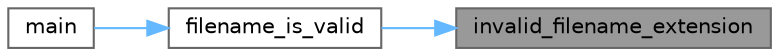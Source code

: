 digraph "invalid_filename_extension"
{
 // INTERACTIVE_SVG=YES
 // LATEX_PDF_SIZE
  bgcolor="transparent";
  edge [fontname=Helvetica,fontsize=10,labelfontname=Helvetica,labelfontsize=10];
  node [fontname=Helvetica,fontsize=10,shape=box,height=0.2,width=0.4];
  rankdir="RL";
  Node1 [label="invalid_filename_extension",height=0.2,width=0.4,color="gray40", fillcolor="grey60", style="filled", fontcolor="black",tooltip="Checks if the given filename has a valid extension."];
  Node1 -> Node2 [dir="back",color="steelblue1",style="solid"];
  Node2 [label="filename_is_valid",height=0.2,width=0.4,color="grey40", fillcolor="white", style="filled",URL="$error__handling_8c.html#a287e1eb420c186ddb3ca11b0d5b6cab4",tooltip="Checks if the given filename is valid."];
  Node2 -> Node3 [dir="back",color="steelblue1",style="solid"];
  Node3 [label="main",height=0.2,width=0.4,color="grey40", fillcolor="white", style="filled",URL="$main_8c.html#a3c04138a5bfe5d72780bb7e82a18e627",tooltip=" "];
}
